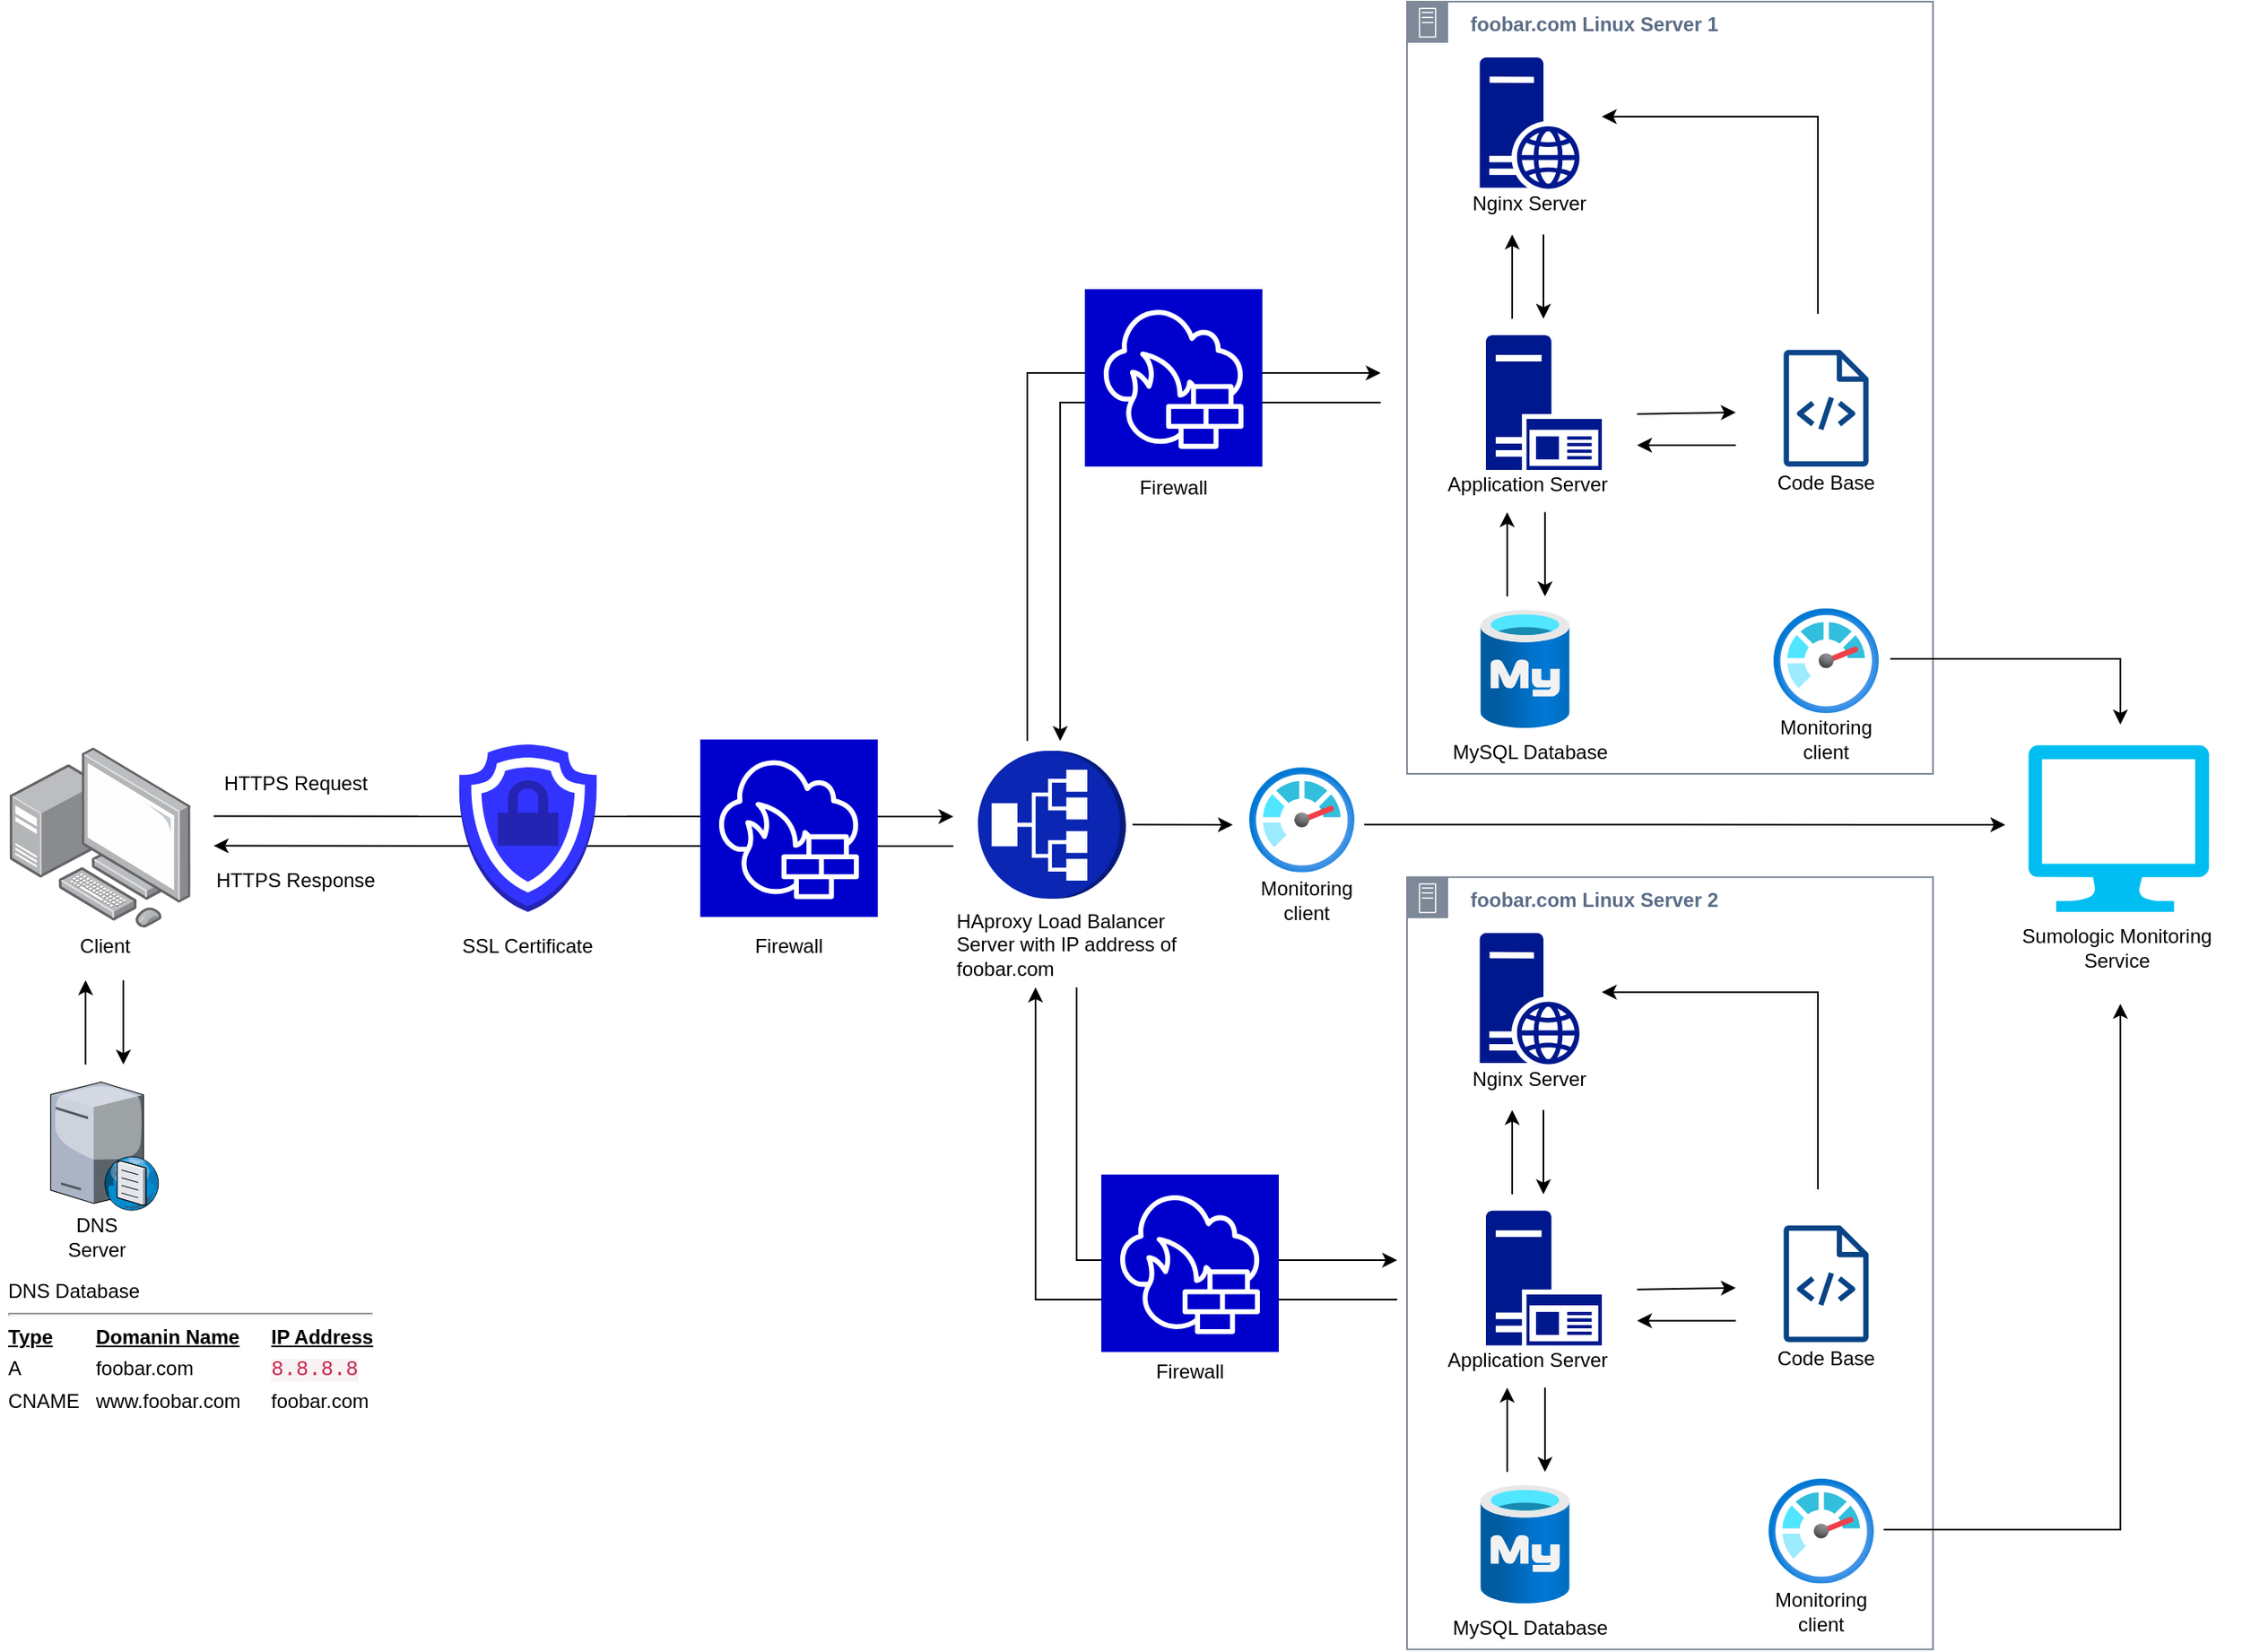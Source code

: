 <mxfile version="24.4.13" type="device">
  <diagram name="Page-1" id="luediHqik0dXqKViBkO_">
    <mxGraphModel dx="600" dy="298" grid="1" gridSize="10" guides="1" tooltips="1" connect="1" arrows="1" fold="1" page="1" pageScale="1" pageWidth="850" pageHeight="1100" math="0" shadow="0">
      <root>
        <mxCell id="0" />
        <mxCell id="1" parent="0" />
        <mxCell id="I6jlp43hXR9_M5Y7e2dG-6" value="" style="image;points=[];aspect=fixed;html=1;align=center;shadow=0;dashed=0;image=img/lib/allied_telesis/computer_and_terminals/Personal_Computer_with_Server.svg;" parent="1" vertex="1">
          <mxGeometry x="45.84" y="483.8" width="110" height="110" as="geometry" />
        </mxCell>
        <mxCell id="I6jlp43hXR9_M5Y7e2dG-7" value="" style="verticalLabelPosition=bottom;sketch=0;aspect=fixed;html=1;verticalAlign=top;strokeColor=none;align=center;outlineConnect=0;shape=mxgraph.citrix.dns_server;" parent="1" vertex="1">
          <mxGeometry x="70.84" y="685.66" width="66.16" height="80" as="geometry" />
        </mxCell>
        <mxCell id="I6jlp43hXR9_M5Y7e2dG-16" value="Client" style="text;strokeColor=none;align=center;fillColor=none;html=1;verticalAlign=middle;whiteSpace=wrap;rounded=0;" parent="1" vertex="1">
          <mxGeometry x="73.92" y="592.8" width="60" height="25" as="geometry" />
        </mxCell>
        <mxCell id="I6jlp43hXR9_M5Y7e2dG-29" style="edgeStyle=none;rounded=0;orthogonalLoop=1;jettySize=auto;html=1;" parent="1" edge="1">
          <mxGeometry relative="1" as="geometry">
            <mxPoint x="620" y="526" as="targetPoint" />
            <mxPoint x="170" y="525.8" as="sourcePoint" />
          </mxGeometry>
        </mxCell>
        <mxCell id="I6jlp43hXR9_M5Y7e2dG-30" style="edgeStyle=none;rounded=0;orthogonalLoop=1;jettySize=auto;html=1;" parent="1" edge="1">
          <mxGeometry relative="1" as="geometry">
            <mxPoint x="170" y="543.8" as="targetPoint" />
            <mxPoint x="620" y="544" as="sourcePoint" />
          </mxGeometry>
        </mxCell>
        <mxCell id="I6jlp43hXR9_M5Y7e2dG-19" value="DNS Server" style="text;strokeColor=none;align=center;fillColor=none;html=1;verticalAlign=middle;whiteSpace=wrap;rounded=0;" parent="1" vertex="1">
          <mxGeometry x="69" y="766.66" width="60" height="30" as="geometry" />
        </mxCell>
        <mxCell id="I6jlp43hXR9_M5Y7e2dG-31" value="&lt;b&gt;&amp;nbsp; foobar.com Linux Server 1&lt;/b&gt;" style="points=[[0,0],[0.25,0],[0.5,0],[0.75,0],[1,0],[1,0.25],[1,0.5],[1,0.75],[1,1],[0.75,1],[0.5,1],[0.25,1],[0,1],[0,0.75],[0,0.5],[0,0.25]];outlineConnect=0;gradientColor=none;html=1;whiteSpace=wrap;fontSize=12;fontStyle=0;container=1;pointerEvents=0;collapsible=0;recursiveResize=0;shape=mxgraph.aws4.group;grIcon=mxgraph.aws4.group_on_premise;strokeColor=#7D8998;fillColor=none;verticalAlign=top;align=left;spacingLeft=30;fontColor=#5A6C86;dashed=0;" parent="1" vertex="1">
          <mxGeometry x="896" y="30" width="320" height="470" as="geometry" />
        </mxCell>
        <mxCell id="YbH-L_zn-IKvUqhJYya7-3" value="" style="image;aspect=fixed;html=1;points=[];align=center;fontSize=12;image=img/lib/azure2/management_governance/Monitor.svg;" vertex="1" parent="I6jlp43hXR9_M5Y7e2dG-31">
          <mxGeometry x="223" y="369.13" width="64" height="64" as="geometry" />
        </mxCell>
        <mxCell id="YbH-L_zn-IKvUqhJYya7-8" value="Monitoring client" style="text;strokeColor=none;align=center;fillColor=none;html=1;verticalAlign=middle;whiteSpace=wrap;rounded=0;" vertex="1" parent="I6jlp43hXR9_M5Y7e2dG-31">
          <mxGeometry x="220" y="439.27" width="70" height="20" as="geometry" />
        </mxCell>
        <mxCell id="I6jlp43hXR9_M5Y7e2dG-36" value="&lt;table&gt;&lt;tbody&gt;&lt;tr&gt;&lt;td&gt;DNS Database&lt;hr&gt;&lt;b&gt;&lt;u&gt;Type&lt;span style=&quot;white-space: pre;&quot;&gt;&#x9;&lt;/span&gt;Domanin Name&lt;span style=&quot;white-space: pre;&quot;&gt;&#x9;&lt;/span&gt;IP Address&lt;/u&gt;&lt;/b&gt;&lt;/td&gt;&lt;td&gt;&lt;br&gt;&lt;/td&gt;&lt;td&gt;&lt;br&gt;&lt;/td&gt;&lt;/tr&gt;&lt;tr&gt;&lt;td&gt;A&lt;span style=&quot;white-space: pre;&quot;&gt;&#x9;&lt;/span&gt;&lt;span style=&quot;white-space: pre;&quot;&gt;&#x9;&lt;/span&gt;foobar.com&lt;span style=&quot;white-space: pre;&quot;&gt;&#x9;&lt;/span&gt;&lt;span style=&quot;white-space: pre;&quot;&gt;&#x9;&lt;/span&gt;&lt;span style=&quot;color: rgb(199, 37, 78); font-family: Menlo, Monaco, Consolas, &amp;quot;Courier New&amp;quot;, monospace; font-size: 12.6px; background-color: rgb(249, 242, 244);&quot;&gt;8.8.8.8&lt;/span&gt;&#x9;&lt;br&gt;&lt;/td&gt;&lt;td&gt;&lt;br&gt;&lt;/td&gt;&lt;td&gt;&lt;br&gt;&lt;/td&gt;&lt;/tr&gt;&lt;tr&gt;&lt;td&gt;CNAME&lt;span style=&quot;white-space: pre;&quot;&gt;&#x9;&lt;/span&gt;www.foobar.com&lt;span style=&quot;white-space: pre;&quot;&gt;&#x9;&lt;/span&gt;foobar.com&lt;/td&gt;&lt;td&gt;&lt;br&gt;&lt;/td&gt;&lt;td&gt;&lt;br&gt;&lt;/td&gt;&lt;/tr&gt;&lt;/tbody&gt;&lt;/table&gt;" style="text;strokeColor=none;align=left;fillColor=none;html=1;verticalAlign=middle;whiteSpace=wrap;rounded=0;" parent="1" vertex="1">
          <mxGeometry x="40" y="807.93" width="245" height="80" as="geometry" />
        </mxCell>
        <mxCell id="I6jlp43hXR9_M5Y7e2dG-39" value="Application Server" style="text;strokeColor=none;align=center;fillColor=none;html=1;verticalAlign=middle;whiteSpace=wrap;rounded=0;" parent="1" vertex="1">
          <mxGeometry x="916" y="315" width="106.64" height="18" as="geometry" />
        </mxCell>
        <mxCell id="TjRENbPCBX0Kt2JWYsnZ-2" value="" style="sketch=0;outlineConnect=0;fontColor=#232F3E;gradientColor=none;fillColor=#0c4688;strokeColor=none;dashed=0;verticalLabelPosition=bottom;verticalAlign=top;align=center;html=1;fontSize=12;fontStyle=0;aspect=fixed;pointerEvents=1;shape=mxgraph.aws4.source_code;" parent="1" vertex="1">
          <mxGeometry x="1125.06" y="242" width="51.87" height="71" as="geometry" />
        </mxCell>
        <mxCell id="I6jlp43hXR9_M5Y7e2dG-42" value="" style="image;aspect=fixed;html=1;points=[];align=center;fontSize=12;image=img/lib/azure2/databases/Azure_Database_MySQL_Server.svg;" parent="1" vertex="1">
          <mxGeometry x="940.67" y="400" width="54.2" height="72.27" as="geometry" />
        </mxCell>
        <mxCell id="I6jlp43hXR9_M5Y7e2dG-49" value="MySQL Database" style="text;strokeColor=none;align=center;fillColor=none;html=1;verticalAlign=middle;whiteSpace=wrap;rounded=0;" parent="1" vertex="1">
          <mxGeometry x="920.67" y="477.14" width="100" height="20" as="geometry" />
        </mxCell>
        <mxCell id="TjRENbPCBX0Kt2JWYsnZ-3" value="Code Base" style="text;strokeColor=none;align=center;fillColor=none;html=1;verticalAlign=middle;whiteSpace=wrap;rounded=0;" parent="1" vertex="1">
          <mxGeometry x="1116" y="313" width="70" height="20" as="geometry" />
        </mxCell>
        <mxCell id="TjRENbPCBX0Kt2JWYsnZ-9" style="edgeStyle=none;rounded=0;orthogonalLoop=1;jettySize=auto;html=1;exitX=1;exitY=0.25;exitDx=0;exitDy=0;" parent="1" edge="1">
          <mxGeometry relative="1" as="geometry">
            <mxPoint x="1096" y="280" as="targetPoint" />
            <mxPoint x="1036" y="281.0" as="sourcePoint" />
          </mxGeometry>
        </mxCell>
        <mxCell id="TjRENbPCBX0Kt2JWYsnZ-10" style="edgeStyle=none;rounded=0;orthogonalLoop=1;jettySize=auto;html=1;" parent="1" edge="1">
          <mxGeometry relative="1" as="geometry">
            <mxPoint x="1036" y="300.0" as="targetPoint" />
            <mxPoint x="1096" y="300" as="sourcePoint" />
          </mxGeometry>
        </mxCell>
        <mxCell id="I6jlp43hXR9_M5Y7e2dG-47" style="edgeStyle=none;rounded=0;orthogonalLoop=1;jettySize=auto;html=1;" parent="1" edge="1">
          <mxGeometry relative="1" as="geometry">
            <mxPoint x="960" y="171.73" as="targetPoint" />
            <mxPoint x="960" y="223" as="sourcePoint" />
          </mxGeometry>
        </mxCell>
        <mxCell id="I6jlp43hXR9_M5Y7e2dG-48" style="edgeStyle=none;rounded=0;orthogonalLoop=1;jettySize=auto;html=1;" parent="1" edge="1">
          <mxGeometry relative="1" as="geometry">
            <mxPoint x="979" y="223" as="targetPoint" />
            <mxPoint x="979" y="171.73" as="sourcePoint" />
          </mxGeometry>
        </mxCell>
        <mxCell id="I6jlp43hXR9_M5Y7e2dG-34" value="" style="sketch=0;aspect=fixed;pointerEvents=1;shadow=0;dashed=0;html=1;strokeColor=none;labelPosition=center;verticalLabelPosition=bottom;verticalAlign=top;align=center;fillColor=#00188D;shape=mxgraph.mscae.enterprise.application_server2" parent="1" vertex="1">
          <mxGeometry x="944" y="233" width="70.52" height="82" as="geometry" />
        </mxCell>
        <mxCell id="TjRENbPCBX0Kt2JWYsnZ-14" style="edgeStyle=none;rounded=0;orthogonalLoop=1;jettySize=auto;html=1;" parent="1" edge="1">
          <mxGeometry relative="1" as="geometry">
            <mxPoint x="956.95" y="340.73" as="targetPoint" />
            <mxPoint x="956.95" y="392" as="sourcePoint" />
          </mxGeometry>
        </mxCell>
        <mxCell id="TjRENbPCBX0Kt2JWYsnZ-15" style="edgeStyle=none;rounded=0;orthogonalLoop=1;jettySize=auto;html=1;" parent="1" edge="1">
          <mxGeometry relative="1" as="geometry">
            <mxPoint x="979.95" y="392" as="targetPoint" />
            <mxPoint x="979.95" y="340.73" as="sourcePoint" />
          </mxGeometry>
        </mxCell>
        <mxCell id="TjRENbPCBX0Kt2JWYsnZ-16" value="" style="sketch=0;aspect=fixed;pointerEvents=1;shadow=0;dashed=0;html=1;strokeColor=none;labelPosition=center;verticalLabelPosition=bottom;verticalAlign=top;align=center;fillColor=#00188D;shape=mxgraph.mscae.enterprise.web_server" parent="1" vertex="1">
          <mxGeometry x="940.27" y="64" width="60.8" height="80" as="geometry" />
        </mxCell>
        <mxCell id="TjRENbPCBX0Kt2JWYsnZ-17" value="Nginx Server" style="text;strokeColor=none;align=center;fillColor=none;html=1;verticalAlign=middle;whiteSpace=wrap;rounded=0;" parent="1" vertex="1">
          <mxGeometry x="916.93" y="144" width="106.64" height="18" as="geometry" />
        </mxCell>
        <mxCell id="TjRENbPCBX0Kt2JWYsnZ-19" style="edgeStyle=none;rounded=0;orthogonalLoop=1;jettySize=auto;html=1;" parent="1" edge="1">
          <mxGeometry relative="1" as="geometry">
            <mxPoint x="1014.52" y="100.0" as="targetPoint" />
            <mxPoint x="1146" y="220" as="sourcePoint" />
            <Array as="points">
              <mxPoint x="1146" y="100.0" />
            </Array>
          </mxGeometry>
        </mxCell>
        <mxCell id="TjRENbPCBX0Kt2JWYsnZ-22" style="edgeStyle=none;rounded=0;orthogonalLoop=1;jettySize=auto;html=1;" parent="1" edge="1">
          <mxGeometry relative="1" as="geometry">
            <mxPoint x="92.06" y="625.66" as="targetPoint" />
            <mxPoint x="92.06" y="676.93" as="sourcePoint" />
          </mxGeometry>
        </mxCell>
        <mxCell id="TjRENbPCBX0Kt2JWYsnZ-23" style="edgeStyle=none;rounded=0;orthogonalLoop=1;jettySize=auto;html=1;" parent="1" edge="1">
          <mxGeometry relative="1" as="geometry">
            <mxPoint x="115.06" y="676.93" as="targetPoint" />
            <mxPoint x="115.06" y="625.66" as="sourcePoint" />
          </mxGeometry>
        </mxCell>
        <mxCell id="7bQOIMMHuxMf3h_n53OH-1" value="HTTPS Response" style="text;strokeColor=none;align=center;fillColor=none;html=1;verticalAlign=middle;whiteSpace=wrap;rounded=0;" parent="1" vertex="1">
          <mxGeometry x="170" y="552.8" width="100" height="25" as="geometry" />
        </mxCell>
        <mxCell id="7bQOIMMHuxMf3h_n53OH-2" value="HTTPS Request" style="text;strokeColor=none;align=center;fillColor=none;html=1;verticalAlign=middle;whiteSpace=wrap;rounded=0;" parent="1" vertex="1">
          <mxGeometry x="170" y="493.8" width="100" height="25" as="geometry" />
        </mxCell>
        <mxCell id="WhKH9Ss32SUy4Tv57kXH-2" value="&lt;b&gt;&amp;nbsp; foobar.com Linux Server 2&lt;/b&gt;" style="points=[[0,0],[0.25,0],[0.5,0],[0.75,0],[1,0],[1,0.25],[1,0.5],[1,0.75],[1,1],[0.75,1],[0.5,1],[0.25,1],[0,1],[0,0.75],[0,0.5],[0,0.25]];outlineConnect=0;gradientColor=none;html=1;whiteSpace=wrap;fontSize=12;fontStyle=0;container=1;pointerEvents=0;collapsible=0;recursiveResize=0;shape=mxgraph.aws4.group;grIcon=mxgraph.aws4.group_on_premise;strokeColor=#7D8998;fillColor=none;verticalAlign=top;align=left;spacingLeft=30;fontColor=#5A6C86;dashed=0;" parent="1" vertex="1">
          <mxGeometry x="896" y="562.86" width="320" height="470" as="geometry" />
        </mxCell>
        <mxCell id="YbH-L_zn-IKvUqhJYya7-4" value="" style="image;aspect=fixed;html=1;points=[];align=center;fontSize=12;image=img/lib/azure2/management_governance/Monitor.svg;" vertex="1" parent="WhKH9Ss32SUy4Tv57kXH-2">
          <mxGeometry x="220" y="366" width="64" height="64" as="geometry" />
        </mxCell>
        <mxCell id="YbH-L_zn-IKvUqhJYya7-9" value="Monitoring client" style="text;strokeColor=none;align=center;fillColor=none;html=1;verticalAlign=middle;whiteSpace=wrap;rounded=0;" vertex="1" parent="WhKH9Ss32SUy4Tv57kXH-2">
          <mxGeometry x="217" y="437.14" width="70" height="20" as="geometry" />
        </mxCell>
        <mxCell id="WhKH9Ss32SUy4Tv57kXH-3" value="Application Server" style="text;strokeColor=none;align=center;fillColor=none;html=1;verticalAlign=middle;whiteSpace=wrap;rounded=0;" parent="1" vertex="1">
          <mxGeometry x="916" y="847.86" width="106.64" height="18" as="geometry" />
        </mxCell>
        <mxCell id="WhKH9Ss32SUy4Tv57kXH-4" value="" style="sketch=0;outlineConnect=0;fontColor=#232F3E;gradientColor=none;fillColor=#094386;strokeColor=none;dashed=0;verticalLabelPosition=bottom;verticalAlign=top;align=center;html=1;fontSize=12;fontStyle=0;aspect=fixed;pointerEvents=1;shape=mxgraph.aws4.source_code;" parent="1" vertex="1">
          <mxGeometry x="1125.06" y="774.86" width="51.87" height="71" as="geometry" />
        </mxCell>
        <mxCell id="WhKH9Ss32SUy4Tv57kXH-5" value="" style="image;aspect=fixed;html=1;points=[];align=center;fontSize=12;image=img/lib/azure2/databases/Azure_Database_MySQL_Server.svg;" parent="1" vertex="1">
          <mxGeometry x="940.67" y="932.86" width="54.2" height="72.27" as="geometry" />
        </mxCell>
        <mxCell id="WhKH9Ss32SUy4Tv57kXH-6" value="MySQL Database" style="text;strokeColor=none;align=center;fillColor=none;html=1;verticalAlign=middle;whiteSpace=wrap;rounded=0;" parent="1" vertex="1">
          <mxGeometry x="920.67" y="1010.0" width="100" height="20" as="geometry" />
        </mxCell>
        <mxCell id="WhKH9Ss32SUy4Tv57kXH-7" value="Code Base" style="text;strokeColor=none;align=center;fillColor=none;html=1;verticalAlign=middle;whiteSpace=wrap;rounded=0;" parent="1" vertex="1">
          <mxGeometry x="1116" y="845.86" width="70" height="20" as="geometry" />
        </mxCell>
        <mxCell id="WhKH9Ss32SUy4Tv57kXH-8" style="edgeStyle=none;rounded=0;orthogonalLoop=1;jettySize=auto;html=1;exitX=1;exitY=0.25;exitDx=0;exitDy=0;" parent="1" edge="1">
          <mxGeometry relative="1" as="geometry">
            <mxPoint x="1096" y="812.86" as="targetPoint" />
            <mxPoint x="1036" y="813.86" as="sourcePoint" />
          </mxGeometry>
        </mxCell>
        <mxCell id="WhKH9Ss32SUy4Tv57kXH-9" style="edgeStyle=none;rounded=0;orthogonalLoop=1;jettySize=auto;html=1;" parent="1" edge="1">
          <mxGeometry relative="1" as="geometry">
            <mxPoint x="1036" y="832.86" as="targetPoint" />
            <mxPoint x="1096" y="832.86" as="sourcePoint" />
          </mxGeometry>
        </mxCell>
        <mxCell id="WhKH9Ss32SUy4Tv57kXH-10" style="edgeStyle=none;rounded=0;orthogonalLoop=1;jettySize=auto;html=1;" parent="1" edge="1">
          <mxGeometry relative="1" as="geometry">
            <mxPoint x="960" y="704.59" as="targetPoint" />
            <mxPoint x="960" y="755.86" as="sourcePoint" />
          </mxGeometry>
        </mxCell>
        <mxCell id="WhKH9Ss32SUy4Tv57kXH-11" style="edgeStyle=none;rounded=0;orthogonalLoop=1;jettySize=auto;html=1;" parent="1" edge="1">
          <mxGeometry relative="1" as="geometry">
            <mxPoint x="979" y="755.86" as="targetPoint" />
            <mxPoint x="979" y="704.59" as="sourcePoint" />
          </mxGeometry>
        </mxCell>
        <mxCell id="WhKH9Ss32SUy4Tv57kXH-12" value="" style="sketch=0;aspect=fixed;pointerEvents=1;shadow=0;dashed=0;html=1;strokeColor=none;labelPosition=center;verticalLabelPosition=bottom;verticalAlign=top;align=center;fillColor=#00188D;shape=mxgraph.mscae.enterprise.application_server2" parent="1" vertex="1">
          <mxGeometry x="944" y="765.86" width="70.52" height="82" as="geometry" />
        </mxCell>
        <mxCell id="WhKH9Ss32SUy4Tv57kXH-13" style="edgeStyle=none;rounded=0;orthogonalLoop=1;jettySize=auto;html=1;" parent="1" edge="1">
          <mxGeometry relative="1" as="geometry">
            <mxPoint x="956.95" y="873.59" as="targetPoint" />
            <mxPoint x="956.95" y="924.86" as="sourcePoint" />
          </mxGeometry>
        </mxCell>
        <mxCell id="WhKH9Ss32SUy4Tv57kXH-14" style="edgeStyle=none;rounded=0;orthogonalLoop=1;jettySize=auto;html=1;" parent="1" edge="1">
          <mxGeometry relative="1" as="geometry">
            <mxPoint x="979.95" y="924.86" as="targetPoint" />
            <mxPoint x="979.95" y="873.59" as="sourcePoint" />
          </mxGeometry>
        </mxCell>
        <mxCell id="WhKH9Ss32SUy4Tv57kXH-15" value="" style="sketch=0;aspect=fixed;pointerEvents=1;shadow=0;dashed=0;html=1;strokeColor=none;labelPosition=center;verticalLabelPosition=bottom;verticalAlign=top;align=center;fillColor=#00188D;shape=mxgraph.mscae.enterprise.web_server" parent="1" vertex="1">
          <mxGeometry x="940.27" y="596.86" width="60.8" height="80" as="geometry" />
        </mxCell>
        <mxCell id="WhKH9Ss32SUy4Tv57kXH-16" value="Nginx Server" style="text;strokeColor=none;align=center;fillColor=none;html=1;verticalAlign=middle;whiteSpace=wrap;rounded=0;" parent="1" vertex="1">
          <mxGeometry x="916.93" y="676.86" width="106.64" height="18" as="geometry" />
        </mxCell>
        <mxCell id="WhKH9Ss32SUy4Tv57kXH-18" style="edgeStyle=none;rounded=0;orthogonalLoop=1;jettySize=auto;html=1;" parent="1" edge="1">
          <mxGeometry relative="1" as="geometry">
            <mxPoint x="1014.52" y="632.86" as="targetPoint" />
            <mxPoint x="1146" y="752.86" as="sourcePoint" />
            <Array as="points">
              <mxPoint x="1146" y="632.86" />
            </Array>
          </mxGeometry>
        </mxCell>
        <mxCell id="WhKH9Ss32SUy4Tv57kXH-23" value="" style="outlineConnect=0;dashed=0;verticalLabelPosition=bottom;verticalAlign=top;align=center;html=1;shape=mxgraph.aws3.application_load_balancer;fillColor=#0a26b2;gradientColor=none;direction=north;" parent="1" vertex="1">
          <mxGeometry x="635" y="486" width="90" height="90" as="geometry" />
        </mxCell>
        <mxCell id="WhKH9Ss32SUy4Tv57kXH-24" style="edgeStyle=none;rounded=0;orthogonalLoop=1;jettySize=auto;html=1;" parent="1" edge="1">
          <mxGeometry relative="1" as="geometry">
            <mxPoint x="880" y="256" as="targetPoint" />
            <mxPoint x="665" y="480" as="sourcePoint" />
            <Array as="points">
              <mxPoint x="665" y="256" />
            </Array>
          </mxGeometry>
        </mxCell>
        <mxCell id="WhKH9Ss32SUy4Tv57kXH-25" style="edgeStyle=none;rounded=0;orthogonalLoop=1;jettySize=auto;html=1;" parent="1" edge="1">
          <mxGeometry relative="1" as="geometry">
            <mxPoint x="685" y="480" as="targetPoint" />
            <mxPoint x="880" y="274" as="sourcePoint" />
            <Array as="points">
              <mxPoint x="685" y="274" />
            </Array>
          </mxGeometry>
        </mxCell>
        <mxCell id="WhKH9Ss32SUy4Tv57kXH-26" style="edgeStyle=none;rounded=0;orthogonalLoop=1;jettySize=auto;html=1;" parent="1" edge="1">
          <mxGeometry relative="1" as="geometry">
            <mxPoint x="890" y="796" as="targetPoint" />
            <mxPoint x="695" y="630" as="sourcePoint" />
            <Array as="points">
              <mxPoint x="695" y="796" />
            </Array>
          </mxGeometry>
        </mxCell>
        <mxCell id="WhKH9Ss32SUy4Tv57kXH-27" style="edgeStyle=none;rounded=0;orthogonalLoop=1;jettySize=auto;html=1;" parent="1" edge="1">
          <mxGeometry relative="1" as="geometry">
            <mxPoint x="670" y="630" as="targetPoint" />
            <mxPoint x="890" y="820" as="sourcePoint" />
            <Array as="points">
              <mxPoint x="670" y="820" />
            </Array>
          </mxGeometry>
        </mxCell>
        <mxCell id="WhKH9Ss32SUy4Tv57kXH-28" value="&lt;div style=&quot;&quot;&gt;&lt;span style=&quot;background-color: initial;&quot;&gt;HAproxy Load Balancer Server with IP address of foobar.com&lt;/span&gt;&lt;/div&gt;" style="text;strokeColor=none;align=left;fillColor=none;html=1;verticalAlign=middle;whiteSpace=wrap;rounded=0;" parent="1" vertex="1">
          <mxGeometry x="620" y="577.8" width="145" height="51.5" as="geometry" />
        </mxCell>
        <mxCell id="Q_G56gTpWqVw9_ESk6AP-11" value="" style="outlineConnect=0;dashed=0;verticalLabelPosition=bottom;verticalAlign=top;align=center;html=1;shape=mxgraph.aws3.ssl_padlock;fillColor=#3333FF;gradientColor=none;" parent="1" vertex="1">
          <mxGeometry x="319" y="482.14" width="84" height="101.86" as="geometry" />
        </mxCell>
        <mxCell id="Q_G56gTpWqVw9_ESk6AP-13" value="SSL Certificate" style="text;strokeColor=none;align=center;fillColor=none;html=1;verticalAlign=middle;whiteSpace=wrap;rounded=0;" parent="1" vertex="1">
          <mxGeometry x="311" y="592.8" width="100" height="25" as="geometry" />
        </mxCell>
        <mxCell id="Q_G56gTpWqVw9_ESk6AP-14" value="Firewall" style="text;strokeColor=none;align=center;fillColor=none;html=1;verticalAlign=middle;whiteSpace=wrap;rounded=0;" parent="1" vertex="1">
          <mxGeometry x="470" y="592.8" width="100" height="25" as="geometry" />
        </mxCell>
        <mxCell id="Q_G56gTpWqVw9_ESk6AP-16" value="" style="sketch=0;points=[[0,0,0],[0.25,0,0],[0.5,0,0],[0.75,0,0],[1,0,0],[0,1,0],[0.25,1,0],[0.5,1,0],[0.75,1,0],[1,1,0],[0,0.25,0],[0,0.5,0],[0,0.75,0],[1,0.25,0],[1,0.5,0],[1,0.75,0]];outlineConnect=0;fontColor=#232F3E;fillColor=#0000CC;strokeColor=#ffffff;dashed=0;verticalLabelPosition=bottom;verticalAlign=top;align=center;html=1;fontSize=12;fontStyle=0;aspect=fixed;shape=mxgraph.aws4.resourceIcon;resIcon=mxgraph.aws4.network_firewall;" parent="1" vertex="1">
          <mxGeometry x="466" y="479.07" width="108" height="108" as="geometry" />
        </mxCell>
        <mxCell id="Q_G56gTpWqVw9_ESk6AP-17" value="" style="sketch=0;points=[[0,0,0],[0.25,0,0],[0.5,0,0],[0.75,0,0],[1,0,0],[0,1,0],[0.25,1,0],[0.5,1,0],[0.75,1,0],[1,1,0],[0,0.25,0],[0,0.5,0],[0,0.75,0],[1,0.25,0],[1,0.5,0],[1,0.75,0]];outlineConnect=0;fontColor=#232F3E;fillColor=#0000CC;strokeColor=#ffffff;dashed=0;verticalLabelPosition=bottom;verticalAlign=top;align=center;html=1;fontSize=12;fontStyle=0;aspect=fixed;shape=mxgraph.aws4.resourceIcon;resIcon=mxgraph.aws4.network_firewall;" parent="1" vertex="1">
          <mxGeometry x="700" y="205" width="108" height="108" as="geometry" />
        </mxCell>
        <mxCell id="Q_G56gTpWqVw9_ESk6AP-18" value="" style="sketch=0;points=[[0,0,0],[0.25,0,0],[0.5,0,0],[0.75,0,0],[1,0,0],[0,1,0],[0.25,1,0],[0.5,1,0],[0.75,1,0],[1,1,0],[0,0.25,0],[0,0.5,0],[0,0.75,0],[1,0.25,0],[1,0.5,0],[1,0.75,0]];outlineConnect=0;fontColor=#232F3E;fillColor=#0000CC;strokeColor=#ffffff;dashed=0;verticalLabelPosition=bottom;verticalAlign=top;align=center;html=1;fontSize=12;fontStyle=0;aspect=fixed;shape=mxgraph.aws4.resourceIcon;resIcon=mxgraph.aws4.network_firewall;" parent="1" vertex="1">
          <mxGeometry x="710" y="743.86" width="108" height="108" as="geometry" />
        </mxCell>
        <mxCell id="Q_G56gTpWqVw9_ESk6AP-19" value="Firewall" style="text;strokeColor=none;align=center;fillColor=none;html=1;verticalAlign=middle;whiteSpace=wrap;rounded=0;" parent="1" vertex="1">
          <mxGeometry x="704" y="313.0" width="100" height="25" as="geometry" />
        </mxCell>
        <mxCell id="Q_G56gTpWqVw9_ESk6AP-20" value="Firewall" style="text;strokeColor=none;align=center;fillColor=none;html=1;verticalAlign=middle;whiteSpace=wrap;rounded=0;" parent="1" vertex="1">
          <mxGeometry x="714" y="851.86" width="100" height="25" as="geometry" />
        </mxCell>
        <mxCell id="YbH-L_zn-IKvUqhJYya7-2" value="" style="image;aspect=fixed;html=1;points=[];align=center;fontSize=12;image=img/lib/azure2/management_governance/Monitor.svg;" vertex="1" parent="1">
          <mxGeometry x="800" y="496" width="64" height="64" as="geometry" />
        </mxCell>
        <mxCell id="YbH-L_zn-IKvUqhJYya7-6" value="Monitoring client" style="text;strokeColor=none;align=center;fillColor=none;html=1;verticalAlign=middle;whiteSpace=wrap;rounded=0;" vertex="1" parent="1">
          <mxGeometry x="800" y="567.07" width="70" height="20" as="geometry" />
        </mxCell>
        <mxCell id="YbH-L_zn-IKvUqhJYya7-10" style="edgeStyle=none;rounded=0;orthogonalLoop=1;jettySize=auto;html=1;" edge="1" parent="1">
          <mxGeometry relative="1" as="geometry">
            <mxPoint x="790" y="531" as="targetPoint" />
            <mxPoint x="729" y="530.91" as="sourcePoint" />
          </mxGeometry>
        </mxCell>
        <mxCell id="YbH-L_zn-IKvUqhJYya7-11" style="edgeStyle=none;rounded=0;orthogonalLoop=1;jettySize=auto;html=1;" edge="1" parent="1">
          <mxGeometry relative="1" as="geometry">
            <mxPoint x="1260" y="531" as="targetPoint" />
            <mxPoint x="870" y="530.85" as="sourcePoint" />
          </mxGeometry>
        </mxCell>
        <mxCell id="YbH-L_zn-IKvUqhJYya7-12" style="edgeStyle=none;rounded=0;orthogonalLoop=1;jettySize=auto;html=1;" edge="1" parent="1">
          <mxGeometry relative="1" as="geometry">
            <mxPoint x="1330" y="470" as="targetPoint" />
            <mxPoint x="1190" y="430.0" as="sourcePoint" />
            <Array as="points">
              <mxPoint x="1330" y="430" />
            </Array>
          </mxGeometry>
        </mxCell>
        <mxCell id="YbH-L_zn-IKvUqhJYya7-13" style="edgeStyle=none;rounded=0;orthogonalLoop=1;jettySize=auto;html=1;" edge="1" parent="1">
          <mxGeometry relative="1" as="geometry">
            <mxPoint x="1330" y="640" as="targetPoint" />
            <mxPoint x="1186" y="960.0" as="sourcePoint" />
            <Array as="points">
              <mxPoint x="1330" y="960" />
            </Array>
          </mxGeometry>
        </mxCell>
        <mxCell id="YbH-L_zn-IKvUqhJYya7-14" value="" style="verticalLabelPosition=bottom;html=1;verticalAlign=top;align=center;strokeColor=none;fillColor=#00BEF2;shape=mxgraph.azure.computer;pointerEvents=1;" vertex="1" parent="1">
          <mxGeometry x="1274" y="482.5" width="110" height="101.5" as="geometry" />
        </mxCell>
        <mxCell id="YbH-L_zn-IKvUqhJYya7-15" value="Sumologic Monitoring Service" style="text;strokeColor=none;align=center;fillColor=none;html=1;verticalAlign=middle;whiteSpace=wrap;rounded=0;" vertex="1" parent="1">
          <mxGeometry x="1253" y="592.8" width="150" height="27.2" as="geometry" />
        </mxCell>
      </root>
    </mxGraphModel>
  </diagram>
</mxfile>
